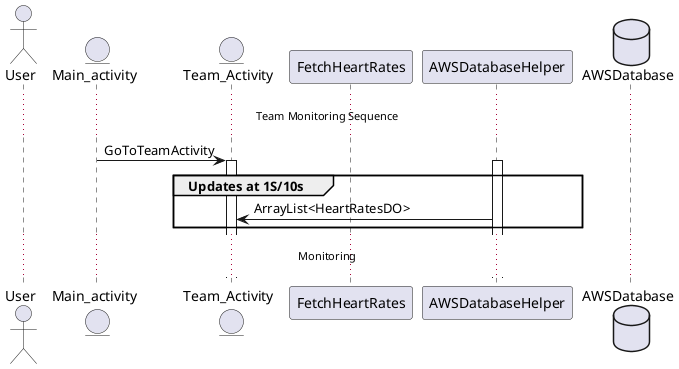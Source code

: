 @startuml
actor User
entity Main_activity
entity Team_Activity
participant FetchHeartRates
participant AWSDatabaseHelper
database AWSDatabase

... Team Monitoring Sequence ...

Main_activity -> Team_Activity : GoToTeamActivity
deactivate Main_activity
activate Team_Activity
group Updates at 1S/10s
activate AWSDatabaseHelper
deactivate AWSDatabaseHelper
AWSDatabaseHelper -> Team_Activity : ArrayList<HeartRatesDO>
end
... Monitoring ...
@enduml